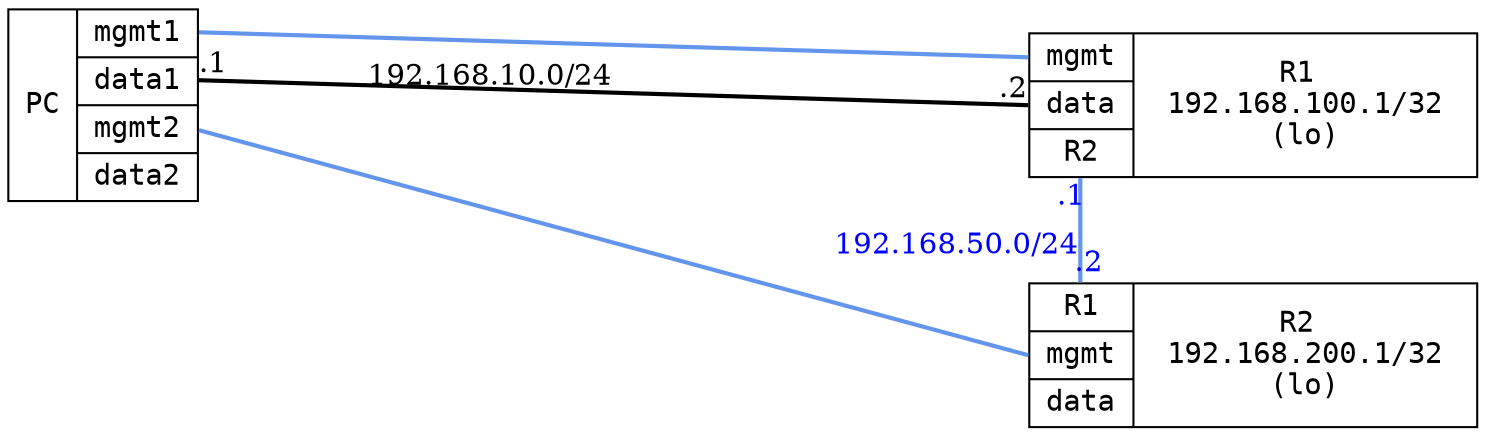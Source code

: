 graph "2x2" {
	layout="neato";
	overlap="false";
	esep="+20";
	size=10

        node [shape=record, fontname="monospace"];
	edge [color="cornflowerblue", penwidth="2"];

	PC [
	    label="PC | { <mgmt1> mgmt1 | <data1> data1 | <mgmt2> mgmt2 | <data2> data2 }",
	    pos="20,80!",
	    kind="controller",
	];

        R1 [
	    label="{ <mgmt> mgmt | <data> data | <R2> R2} | R1 \n 192.168.100.1/32 \n(lo)",
	    pos="250,80!",

	    kind="infix",
	];
	R2 [
	    label="{ <R1> R1 |<mgmt> mgmt | <data> data  } | R2 \n 192.168.200.1/32 \n(lo)",
	    pos="250,30!",

	    kind="infix",
	];
	PC:mgmt1 -- R1:mgmt [kind=mgmt]
        PC:mgmt2 -- R2:mgmt [kind=mgmt]
	PC:data1 -- R1:data [ headlabel=".2", taillabel=".1", label="192.168.10.0/24", fontcolor="black", color="black"]
	R1:R2 -- R2:R1 [headlabel=".2", taillabel=".1", label="192.168.50.0/24", labeldistance=1, fontcolor="blue"]
}
